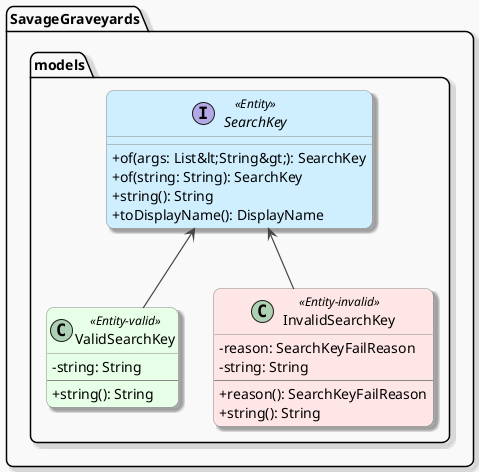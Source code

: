 @startuml

' === GLOBAL STYLING ===
skinparam backgroundColor #f9f9f9
skinparam shadowing true
skinparam roundCorner 15
skinparam ArrowColor #444444
skinparam ArrowThickness 1.2
skinparam ArrowFontSize 11
skinparam packageTitleFontSize 14
skinparam classFontName "Helvetica"
skinparam classAttributeIconSize 0
skinparam class {
  BackgroundColor white
  BorderColor #888888
}
skinparam class {
  BackgroundColor<<entity>> #cfefff
    BackgroundColor<<entity-valid>> #e6ffe6
  BackgroundColor<<entity-invalid>> #ffe6e6
}

package SavageGraveyards
{
    package models
    {
        interface SearchKey <<Entity>>
        {
            + of(args: List&lt;String&gt;): SearchKey
            + of(string: String): SearchKey
            + string(): String
            + toDisplayName(): DisplayName
        }

        class ValidSearchKey <<Entity-valid>>
        {
            - string: String
            --
            + string(): String
        }

        class InvalidSearchKey <<Entity-invalid>>
        {
            - reason: SearchKeyFailReason
            - string: String
            --
            + reason(): SearchKeyFailReason
            + string(): String
        }
    }
}
SearchKey <-- ValidSearchKey
SearchKey <-- InvalidSearchKey

@enduml
